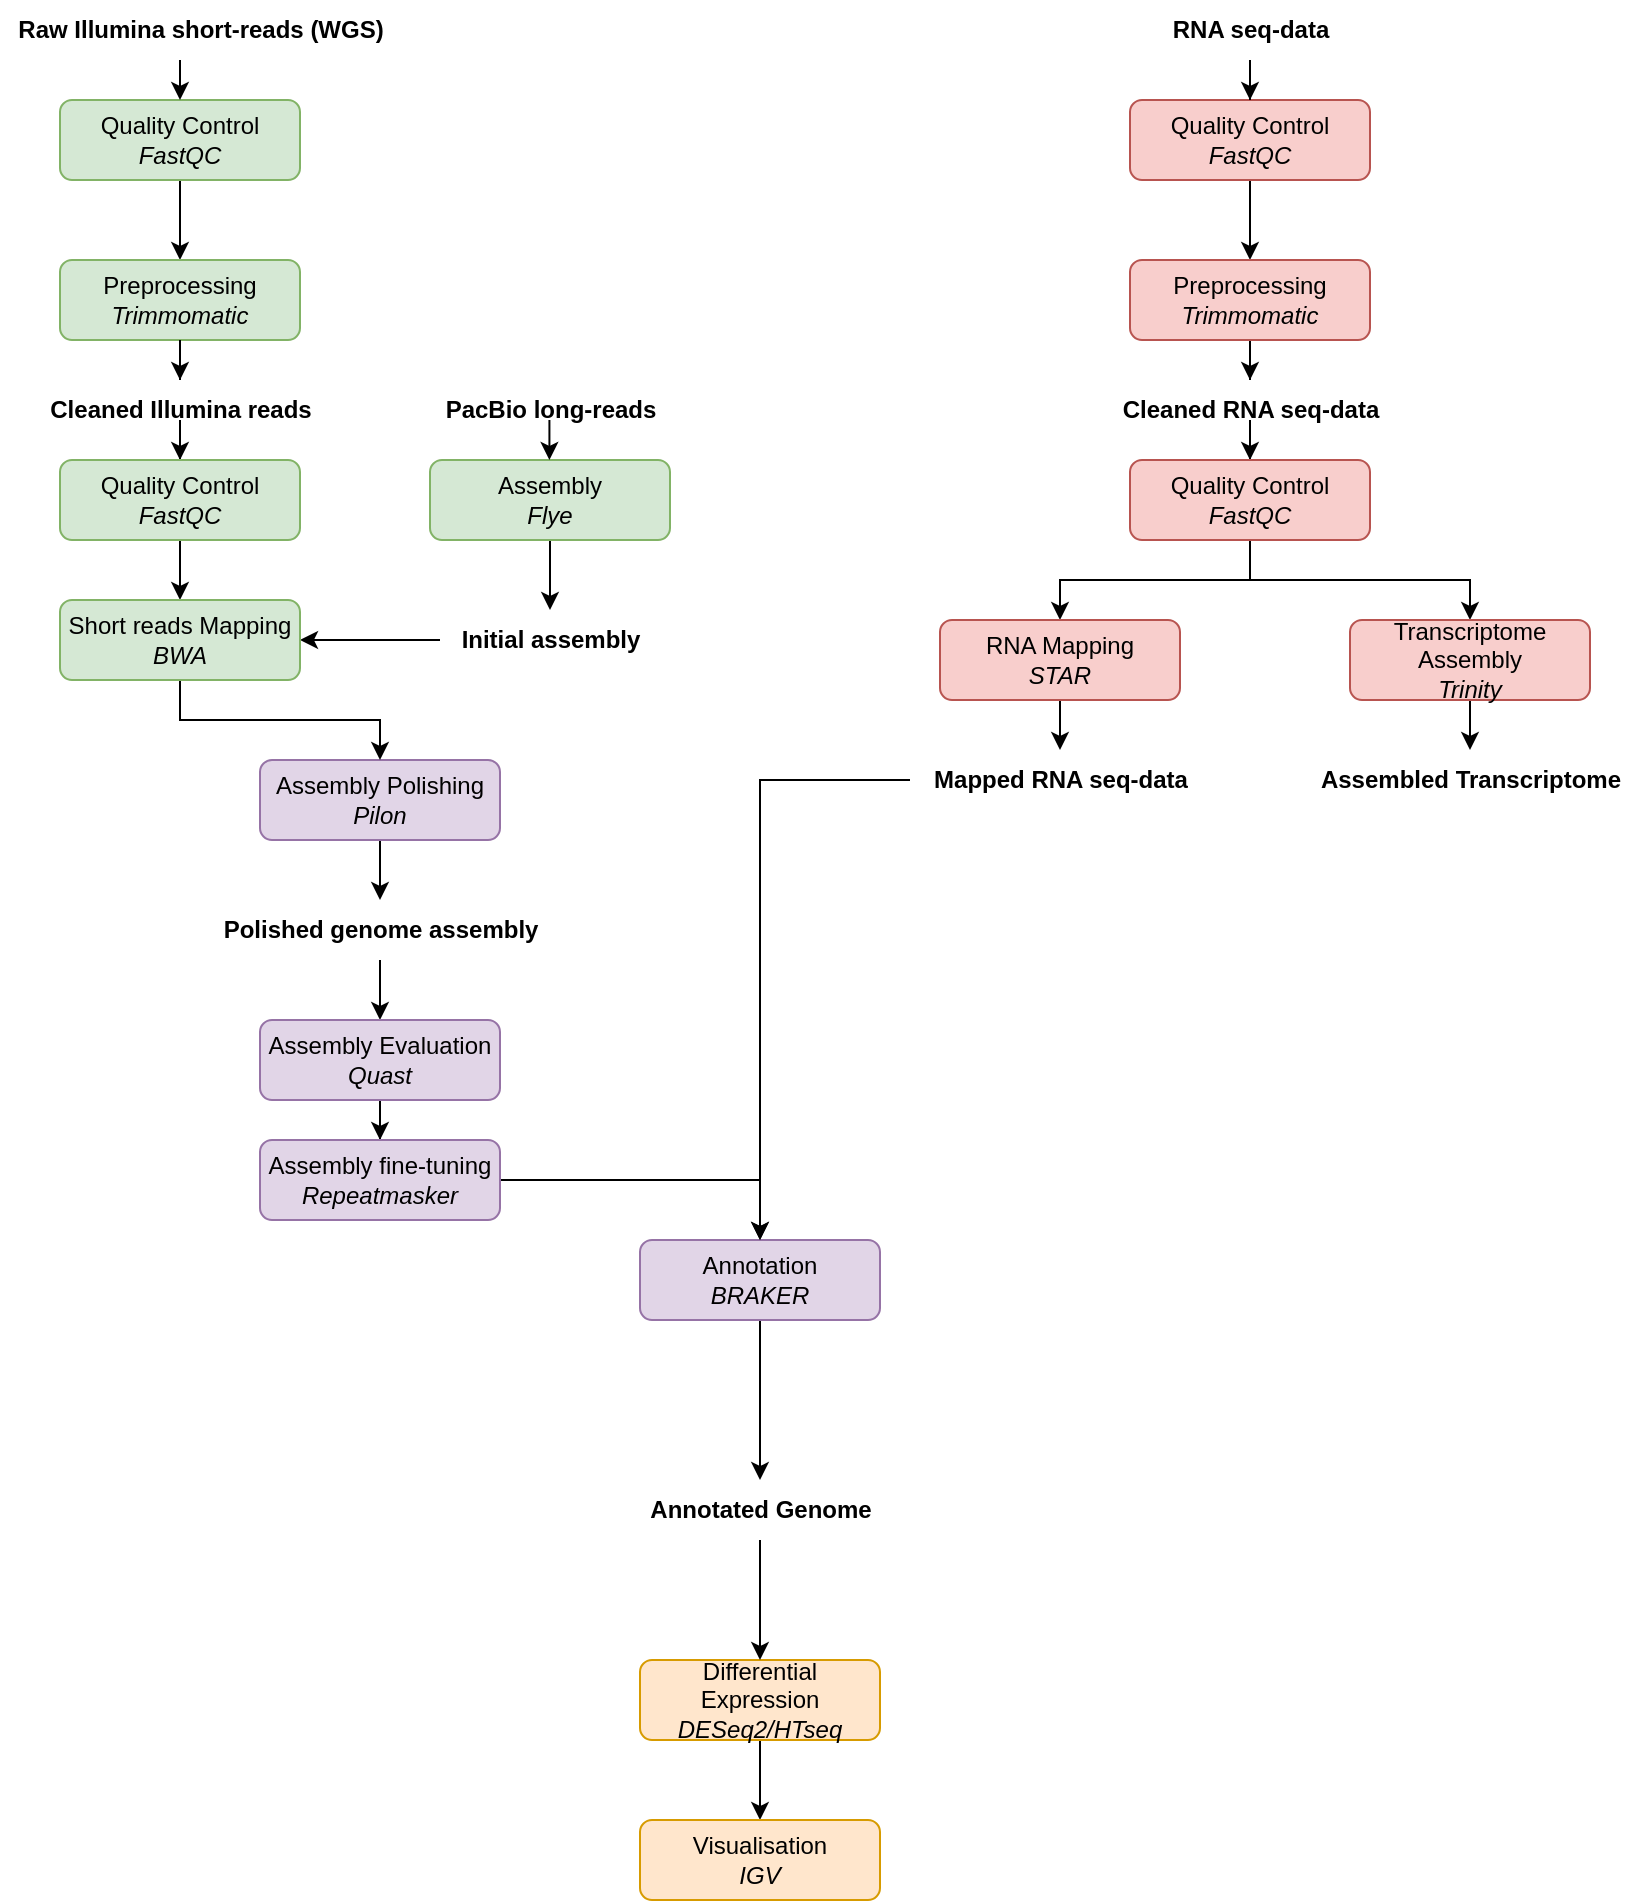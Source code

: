 <mxfile version="24.2.0" type="github">
  <diagram id="C5RBs43oDa-KdzZeNtuy" name="Page-1">
    <mxGraphModel dx="944" dy="593" grid="1" gridSize="10" guides="1" tooltips="1" connect="1" arrows="1" fold="1" page="1" pageScale="1" pageWidth="827" pageHeight="1169" math="0" shadow="0">
      <root>
        <mxCell id="WIyWlLk6GJQsqaUBKTNV-0" />
        <mxCell id="WIyWlLk6GJQsqaUBKTNV-1" parent="WIyWlLk6GJQsqaUBKTNV-0" />
        <mxCell id="cAOWCEoVTnvoUcEwPBtx-7" value="" style="edgeStyle=orthogonalEdgeStyle;rounded=0;orthogonalLoop=1;jettySize=auto;html=1;" parent="WIyWlLk6GJQsqaUBKTNV-1" source="WIyWlLk6GJQsqaUBKTNV-3" target="cAOWCEoVTnvoUcEwPBtx-2" edge="1">
          <mxGeometry relative="1" as="geometry" />
        </mxCell>
        <mxCell id="WIyWlLk6GJQsqaUBKTNV-3" value="&lt;div&gt;Quality Control&lt;br&gt;&lt;/div&gt;&lt;i&gt;FastQC&lt;/i&gt;" style="rounded=1;whiteSpace=wrap;html=1;fontSize=12;glass=0;strokeWidth=1;shadow=0;fillColor=#d5e8d4;strokeColor=#82b366;" parent="WIyWlLk6GJQsqaUBKTNV-1" vertex="1">
          <mxGeometry x="160" y="80" width="120" height="40" as="geometry" />
        </mxCell>
        <mxCell id="cAOWCEoVTnvoUcEwPBtx-24" value="" style="edgeStyle=orthogonalEdgeStyle;rounded=0;orthogonalLoop=1;jettySize=auto;html=1;" parent="WIyWlLk6GJQsqaUBKTNV-1" source="cAOWCEoVTnvoUcEwPBtx-0" edge="1">
          <mxGeometry relative="1" as="geometry">
            <mxPoint x="220" y="80" as="targetPoint" />
            <Array as="points">
              <mxPoint x="220" y="50" />
              <mxPoint x="220" y="50" />
            </Array>
          </mxGeometry>
        </mxCell>
        <mxCell id="cAOWCEoVTnvoUcEwPBtx-0" value="&lt;b&gt;Raw Illumina short-reads (WGS)&lt;/b&gt;" style="text;html=1;align=center;verticalAlign=middle;resizable=0;points=[];autosize=1;strokeColor=none;fillColor=none;" parent="WIyWlLk6GJQsqaUBKTNV-1" vertex="1">
          <mxGeometry x="130" y="30" width="200" height="30" as="geometry" />
        </mxCell>
        <mxCell id="cAOWCEoVTnvoUcEwPBtx-9" value="" style="edgeStyle=orthogonalEdgeStyle;rounded=0;orthogonalLoop=1;jettySize=auto;html=1;" parent="WIyWlLk6GJQsqaUBKTNV-1" source="cAOWCEoVTnvoUcEwPBtx-10" target="cAOWCEoVTnvoUcEwPBtx-8" edge="1">
          <mxGeometry relative="1" as="geometry" />
        </mxCell>
        <mxCell id="cAOWCEoVTnvoUcEwPBtx-2" value="&lt;div&gt;Preprocessing&lt;br&gt;&lt;/div&gt;&lt;i&gt;Trimmomatic&lt;/i&gt;" style="rounded=1;whiteSpace=wrap;html=1;fontSize=12;glass=0;strokeWidth=1;shadow=0;fillColor=#d5e8d4;strokeColor=#82b366;" parent="WIyWlLk6GJQsqaUBKTNV-1" vertex="1">
          <mxGeometry x="160" y="160" width="120" height="40" as="geometry" />
        </mxCell>
        <mxCell id="0tjXfEq0hj5d_9-VMHzg-2" value="" style="edgeStyle=orthogonalEdgeStyle;rounded=0;orthogonalLoop=1;jettySize=auto;html=1;" edge="1" parent="WIyWlLk6GJQsqaUBKTNV-1" source="cAOWCEoVTnvoUcEwPBtx-8" target="0tjXfEq0hj5d_9-VMHzg-0">
          <mxGeometry relative="1" as="geometry" />
        </mxCell>
        <mxCell id="cAOWCEoVTnvoUcEwPBtx-8" value="&lt;div&gt;Quality Control&lt;br&gt;&lt;/div&gt;&lt;i&gt;FastQC&lt;/i&gt;" style="rounded=1;whiteSpace=wrap;html=1;fontSize=12;glass=0;strokeWidth=1;shadow=0;fillColor=#d5e8d4;strokeColor=#82b366;" parent="WIyWlLk6GJQsqaUBKTNV-1" vertex="1">
          <mxGeometry x="160" y="260" width="120" height="40" as="geometry" />
        </mxCell>
        <mxCell id="cAOWCEoVTnvoUcEwPBtx-50" value="" style="edgeStyle=orthogonalEdgeStyle;rounded=0;orthogonalLoop=1;jettySize=auto;html=1;" parent="WIyWlLk6GJQsqaUBKTNV-1" source="cAOWCEoVTnvoUcEwPBtx-12" target="cAOWCEoVTnvoUcEwPBtx-30" edge="1">
          <mxGeometry relative="1" as="geometry" />
        </mxCell>
        <mxCell id="cAOWCEoVTnvoUcEwPBtx-12" value="&lt;div&gt;Assembly&lt;br&gt;&lt;/div&gt;&lt;i&gt;Flye&lt;/i&gt;" style="rounded=1;whiteSpace=wrap;html=1;fontSize=12;glass=0;strokeWidth=1;shadow=0;fillColor=#d5e8d4;strokeColor=#82b366;" parent="WIyWlLk6GJQsqaUBKTNV-1" vertex="1">
          <mxGeometry x="345" y="260" width="120" height="40" as="geometry" />
        </mxCell>
        <mxCell id="cAOWCEoVTnvoUcEwPBtx-13" value="&lt;b&gt;PacBio long-reads&lt;/b&gt;" style="text;html=1;align=center;verticalAlign=middle;resizable=0;points=[];autosize=1;strokeColor=none;fillColor=none;" parent="WIyWlLk6GJQsqaUBKTNV-1" vertex="1">
          <mxGeometry x="340" y="220" width="130" height="30" as="geometry" />
        </mxCell>
        <mxCell id="cAOWCEoVTnvoUcEwPBtx-55" value="" style="edgeStyle=orthogonalEdgeStyle;rounded=0;orthogonalLoop=1;jettySize=auto;html=1;" parent="WIyWlLk6GJQsqaUBKTNV-1" source="cAOWCEoVTnvoUcEwPBtx-16" edge="1">
          <mxGeometry relative="1" as="geometry">
            <mxPoint x="320" y="480" as="targetPoint" />
          </mxGeometry>
        </mxCell>
        <mxCell id="cAOWCEoVTnvoUcEwPBtx-16" value="&lt;div&gt;Assembly Polishing&lt;br&gt;&lt;/div&gt;&lt;i&gt;Pilon&lt;/i&gt;" style="rounded=1;whiteSpace=wrap;html=1;fontSize=12;glass=0;strokeWidth=1;shadow=0;fillColor=#e1d5e7;strokeColor=#9673a6;" parent="WIyWlLk6GJQsqaUBKTNV-1" vertex="1">
          <mxGeometry x="260" y="410" width="120" height="40" as="geometry" />
        </mxCell>
        <mxCell id="cAOWCEoVTnvoUcEwPBtx-20" value="" style="edgeStyle=orthogonalEdgeStyle;rounded=0;orthogonalLoop=1;jettySize=auto;html=1;" parent="WIyWlLk6GJQsqaUBKTNV-1" source="cAOWCEoVTnvoUcEwPBtx-2" target="cAOWCEoVTnvoUcEwPBtx-10" edge="1">
          <mxGeometry relative="1" as="geometry">
            <mxPoint x="220" y="200" as="sourcePoint" />
            <mxPoint x="220" y="265" as="targetPoint" />
          </mxGeometry>
        </mxCell>
        <mxCell id="cAOWCEoVTnvoUcEwPBtx-10" value="&lt;b&gt;Cleaned Illumina reads&lt;/b&gt;" style="text;html=1;align=center;verticalAlign=middle;resizable=0;points=[];autosize=1;strokeColor=none;fillColor=none;" parent="WIyWlLk6GJQsqaUBKTNV-1" vertex="1">
          <mxGeometry x="145" y="220" width="150" height="30" as="geometry" />
        </mxCell>
        <mxCell id="0tjXfEq0hj5d_9-VMHzg-1" value="" style="edgeStyle=orthogonalEdgeStyle;rounded=0;orthogonalLoop=1;jettySize=auto;html=1;" edge="1" parent="WIyWlLk6GJQsqaUBKTNV-1" source="cAOWCEoVTnvoUcEwPBtx-30" target="0tjXfEq0hj5d_9-VMHzg-0">
          <mxGeometry relative="1" as="geometry">
            <Array as="points">
              <mxPoint x="320" y="350" />
              <mxPoint x="320" y="350" />
            </Array>
          </mxGeometry>
        </mxCell>
        <mxCell id="cAOWCEoVTnvoUcEwPBtx-30" value="&lt;b&gt;Initial assembly&lt;/b&gt;" style="text;html=1;align=center;verticalAlign=middle;resizable=0;points=[];autosize=1;strokeColor=none;fillColor=none;" parent="WIyWlLk6GJQsqaUBKTNV-1" vertex="1">
          <mxGeometry x="350" y="335" width="110" height="30" as="geometry" />
        </mxCell>
        <mxCell id="cAOWCEoVTnvoUcEwPBtx-49" value="" style="edgeStyle=none;orthogonalLoop=1;jettySize=auto;html=1;rounded=0;" parent="WIyWlLk6GJQsqaUBKTNV-1" edge="1">
          <mxGeometry width="100" relative="1" as="geometry">
            <mxPoint x="404.71" y="240" as="sourcePoint" />
            <mxPoint x="404.71" y="260" as="targetPoint" />
            <Array as="points" />
          </mxGeometry>
        </mxCell>
        <mxCell id="cAOWCEoVTnvoUcEwPBtx-58" value="" style="edgeStyle=orthogonalEdgeStyle;rounded=0;orthogonalLoop=1;jettySize=auto;html=1;" parent="WIyWlLk6GJQsqaUBKTNV-1" source="cAOWCEoVTnvoUcEwPBtx-56" target="cAOWCEoVTnvoUcEwPBtx-57" edge="1">
          <mxGeometry relative="1" as="geometry" />
        </mxCell>
        <mxCell id="cAOWCEoVTnvoUcEwPBtx-56" value="&lt;b&gt;Polished genome assembly&lt;/b&gt;" style="text;html=1;align=center;verticalAlign=middle;resizable=0;points=[];autosize=1;strokeColor=none;fillColor=none;" parent="WIyWlLk6GJQsqaUBKTNV-1" vertex="1">
          <mxGeometry x="230" y="480" width="180" height="30" as="geometry" />
        </mxCell>
        <mxCell id="UW_-jwb7laQlxRhLYha5-5" value="" style="edgeStyle=orthogonalEdgeStyle;rounded=0;orthogonalLoop=1;jettySize=auto;html=1;" parent="WIyWlLk6GJQsqaUBKTNV-1" source="cAOWCEoVTnvoUcEwPBtx-57" target="UW_-jwb7laQlxRhLYha5-3" edge="1">
          <mxGeometry relative="1" as="geometry" />
        </mxCell>
        <mxCell id="cAOWCEoVTnvoUcEwPBtx-57" value="&lt;div&gt;Assembly Evaluation&lt;br&gt;&lt;/div&gt;&lt;i&gt;Quast&lt;/i&gt;" style="rounded=1;whiteSpace=wrap;html=1;fontSize=12;glass=0;strokeWidth=1;shadow=0;fillColor=#e1d5e7;strokeColor=#9673a6;" parent="WIyWlLk6GJQsqaUBKTNV-1" vertex="1">
          <mxGeometry x="260" y="540" width="120" height="40" as="geometry" />
        </mxCell>
        <mxCell id="cAOWCEoVTnvoUcEwPBtx-66" value="" style="edgeStyle=orthogonalEdgeStyle;rounded=0;orthogonalLoop=1;jettySize=auto;html=1;" parent="WIyWlLk6GJQsqaUBKTNV-1" source="cAOWCEoVTnvoUcEwPBtx-61" target="cAOWCEoVTnvoUcEwPBtx-65" edge="1">
          <mxGeometry relative="1" as="geometry" />
        </mxCell>
        <mxCell id="cAOWCEoVTnvoUcEwPBtx-61" value="&lt;div&gt;Quality Control&lt;br&gt;&lt;i&gt;FastQC&lt;/i&gt;&lt;br&gt;&lt;/div&gt;&lt;i&gt;&lt;/i&gt;" style="rounded=1;whiteSpace=wrap;html=1;fontSize=12;glass=0;strokeWidth=1;shadow=0;fillColor=#f8cecc;strokeColor=#b85450;" parent="WIyWlLk6GJQsqaUBKTNV-1" vertex="1">
          <mxGeometry x="695" y="80" width="120" height="40" as="geometry" />
        </mxCell>
        <mxCell id="cAOWCEoVTnvoUcEwPBtx-64" value="" style="edgeStyle=orthogonalEdgeStyle;rounded=0;orthogonalLoop=1;jettySize=auto;html=1;" parent="WIyWlLk6GJQsqaUBKTNV-1" source="cAOWCEoVTnvoUcEwPBtx-63" target="cAOWCEoVTnvoUcEwPBtx-61" edge="1">
          <mxGeometry relative="1" as="geometry" />
        </mxCell>
        <mxCell id="cAOWCEoVTnvoUcEwPBtx-63" value="&lt;b&gt;RNA seq-data&lt;/b&gt;" style="text;html=1;align=center;verticalAlign=middle;resizable=0;points=[];autosize=1;strokeColor=none;fillColor=none;" parent="WIyWlLk6GJQsqaUBKTNV-1" vertex="1">
          <mxGeometry x="705" y="30" width="100" height="30" as="geometry" />
        </mxCell>
        <mxCell id="cAOWCEoVTnvoUcEwPBtx-68" value="" style="edgeStyle=orthogonalEdgeStyle;rounded=0;orthogonalLoop=1;jettySize=auto;html=1;" parent="WIyWlLk6GJQsqaUBKTNV-1" source="cAOWCEoVTnvoUcEwPBtx-65" target="cAOWCEoVTnvoUcEwPBtx-67" edge="1">
          <mxGeometry relative="1" as="geometry" />
        </mxCell>
        <mxCell id="cAOWCEoVTnvoUcEwPBtx-65" value="&lt;div&gt;Preprocessing&lt;br&gt;&lt;/div&gt;&lt;i&gt;Trimmomatic&lt;/i&gt;" style="rounded=1;whiteSpace=wrap;html=1;fontSize=12;glass=0;strokeWidth=1;shadow=0;fillColor=#f8cecc;strokeColor=#b85450;" parent="WIyWlLk6GJQsqaUBKTNV-1" vertex="1">
          <mxGeometry x="695" y="160" width="120" height="40" as="geometry" />
        </mxCell>
        <mxCell id="cAOWCEoVTnvoUcEwPBtx-70" value="" style="edgeStyle=orthogonalEdgeStyle;rounded=0;orthogonalLoop=1;jettySize=auto;html=1;" parent="WIyWlLk6GJQsqaUBKTNV-1" source="cAOWCEoVTnvoUcEwPBtx-67" target="cAOWCEoVTnvoUcEwPBtx-69" edge="1">
          <mxGeometry relative="1" as="geometry" />
        </mxCell>
        <mxCell id="cAOWCEoVTnvoUcEwPBtx-67" value="&lt;b&gt;Cleaned RNA seq-data&lt;/b&gt;" style="text;html=1;align=center;verticalAlign=middle;resizable=0;points=[];autosize=1;strokeColor=none;fillColor=none;" parent="WIyWlLk6GJQsqaUBKTNV-1" vertex="1">
          <mxGeometry x="680" y="220" width="150" height="30" as="geometry" />
        </mxCell>
        <mxCell id="cAOWCEoVTnvoUcEwPBtx-72" value="" style="edgeStyle=orthogonalEdgeStyle;rounded=0;orthogonalLoop=1;jettySize=auto;html=1;" parent="WIyWlLk6GJQsqaUBKTNV-1" source="cAOWCEoVTnvoUcEwPBtx-69" target="cAOWCEoVTnvoUcEwPBtx-71" edge="1">
          <mxGeometry relative="1" as="geometry" />
        </mxCell>
        <mxCell id="cAOWCEoVTnvoUcEwPBtx-82" style="edgeStyle=orthogonalEdgeStyle;rounded=0;orthogonalLoop=1;jettySize=auto;html=1;" parent="WIyWlLk6GJQsqaUBKTNV-1" source="cAOWCEoVTnvoUcEwPBtx-69" target="cAOWCEoVTnvoUcEwPBtx-79" edge="1">
          <mxGeometry relative="1" as="geometry" />
        </mxCell>
        <mxCell id="cAOWCEoVTnvoUcEwPBtx-69" value="&lt;div&gt;Quality Control&lt;br&gt;&lt;i&gt;FastQC&lt;/i&gt;&lt;br&gt;&lt;/div&gt;&lt;i&gt;&lt;/i&gt;" style="rounded=1;whiteSpace=wrap;html=1;fontSize=12;glass=0;strokeWidth=1;shadow=0;fillColor=#f8cecc;strokeColor=#b85450;" parent="WIyWlLk6GJQsqaUBKTNV-1" vertex="1">
          <mxGeometry x="695" y="260" width="120" height="40" as="geometry" />
        </mxCell>
        <mxCell id="cAOWCEoVTnvoUcEwPBtx-81" value="" style="edgeStyle=orthogonalEdgeStyle;rounded=0;orthogonalLoop=1;jettySize=auto;html=1;" parent="WIyWlLk6GJQsqaUBKTNV-1" source="cAOWCEoVTnvoUcEwPBtx-71" target="cAOWCEoVTnvoUcEwPBtx-73" edge="1">
          <mxGeometry relative="1" as="geometry" />
        </mxCell>
        <mxCell id="cAOWCEoVTnvoUcEwPBtx-71" value="&lt;div&gt;Transcriptome Assembly&lt;br&gt;&lt;/div&gt;&lt;i&gt;Trinity&lt;/i&gt;" style="rounded=1;whiteSpace=wrap;html=1;fontSize=12;glass=0;strokeWidth=1;shadow=0;fillColor=#f8cecc;strokeColor=#b85450;" parent="WIyWlLk6GJQsqaUBKTNV-1" vertex="1">
          <mxGeometry x="805" y="340" width="120" height="40" as="geometry" />
        </mxCell>
        <mxCell id="cAOWCEoVTnvoUcEwPBtx-73" value="&lt;b&gt;Assembled Transcriptome&lt;/b&gt;" style="text;html=1;align=center;verticalAlign=middle;resizable=0;points=[];autosize=1;strokeColor=none;fillColor=none;" parent="WIyWlLk6GJQsqaUBKTNV-1" vertex="1">
          <mxGeometry x="780" y="405" width="170" height="30" as="geometry" />
        </mxCell>
        <mxCell id="UW_-jwb7laQlxRhLYha5-1" value="" style="edgeStyle=orthogonalEdgeStyle;rounded=0;orthogonalLoop=1;jettySize=auto;html=1;" parent="WIyWlLk6GJQsqaUBKTNV-1" source="cAOWCEoVTnvoUcEwPBtx-77" target="UW_-jwb7laQlxRhLYha5-0" edge="1">
          <mxGeometry relative="1" as="geometry" />
        </mxCell>
        <mxCell id="cAOWCEoVTnvoUcEwPBtx-77" value="&lt;div&gt;Differential Expression&lt;br&gt;&lt;/div&gt;&lt;i&gt;DESeq2/HTseq&lt;/i&gt;" style="rounded=1;whiteSpace=wrap;html=1;fontSize=12;glass=0;strokeWidth=1;shadow=0;fillColor=#ffe6cc;strokeColor=#d79b00;" parent="WIyWlLk6GJQsqaUBKTNV-1" vertex="1">
          <mxGeometry x="450" y="860" width="120" height="40" as="geometry" />
        </mxCell>
        <mxCell id="cAOWCEoVTnvoUcEwPBtx-87" value="" style="edgeStyle=orthogonalEdgeStyle;rounded=0;orthogonalLoop=1;jettySize=auto;html=1;" parent="WIyWlLk6GJQsqaUBKTNV-1" source="cAOWCEoVTnvoUcEwPBtx-79" target="cAOWCEoVTnvoUcEwPBtx-86" edge="1">
          <mxGeometry relative="1" as="geometry" />
        </mxCell>
        <mxCell id="cAOWCEoVTnvoUcEwPBtx-79" value="&lt;div&gt;RNA Mapping&lt;br&gt;&lt;/div&gt;&lt;div&gt;&lt;i&gt;STAR&lt;/i&gt;&lt;/div&gt;" style="rounded=1;whiteSpace=wrap;html=1;fontSize=12;glass=0;strokeWidth=1;shadow=0;fillColor=#f8cecc;strokeColor=#b85450;" parent="WIyWlLk6GJQsqaUBKTNV-1" vertex="1">
          <mxGeometry x="600" y="340" width="120" height="40" as="geometry" />
        </mxCell>
        <mxCell id="cAOWCEoVTnvoUcEwPBtx-90" value="" style="edgeStyle=orthogonalEdgeStyle;rounded=0;orthogonalLoop=1;jettySize=auto;html=1;" parent="WIyWlLk6GJQsqaUBKTNV-1" source="cAOWCEoVTnvoUcEwPBtx-83" target="cAOWCEoVTnvoUcEwPBtx-89" edge="1">
          <mxGeometry relative="1" as="geometry" />
        </mxCell>
        <mxCell id="cAOWCEoVTnvoUcEwPBtx-83" value="&lt;div&gt;Annotation&lt;br&gt;&lt;/div&gt;&lt;i&gt;BRAKER&lt;/i&gt;" style="rounded=1;whiteSpace=wrap;html=1;fontSize=12;glass=0;strokeWidth=1;shadow=0;fillColor=#e1d5e7;strokeColor=#9673a6;" parent="WIyWlLk6GJQsqaUBKTNV-1" vertex="1">
          <mxGeometry x="450" y="650" width="120" height="40" as="geometry" />
        </mxCell>
        <mxCell id="cAOWCEoVTnvoUcEwPBtx-88" style="edgeStyle=orthogonalEdgeStyle;rounded=0;orthogonalLoop=1;jettySize=auto;html=1;entryX=0.5;entryY=0;entryDx=0;entryDy=0;" parent="WIyWlLk6GJQsqaUBKTNV-1" source="cAOWCEoVTnvoUcEwPBtx-86" target="cAOWCEoVTnvoUcEwPBtx-83" edge="1">
          <mxGeometry relative="1" as="geometry" />
        </mxCell>
        <mxCell id="cAOWCEoVTnvoUcEwPBtx-86" value="&lt;b&gt;Mapped RNA seq-data&lt;/b&gt;" style="text;html=1;align=center;verticalAlign=middle;resizable=0;points=[];autosize=1;strokeColor=none;fillColor=none;" parent="WIyWlLk6GJQsqaUBKTNV-1" vertex="1">
          <mxGeometry x="585" y="405" width="150" height="30" as="geometry" />
        </mxCell>
        <mxCell id="cAOWCEoVTnvoUcEwPBtx-100" value="" style="edgeStyle=orthogonalEdgeStyle;rounded=0;orthogonalLoop=1;jettySize=auto;html=1;" parent="WIyWlLk6GJQsqaUBKTNV-1" source="cAOWCEoVTnvoUcEwPBtx-89" target="cAOWCEoVTnvoUcEwPBtx-77" edge="1">
          <mxGeometry relative="1" as="geometry" />
        </mxCell>
        <mxCell id="cAOWCEoVTnvoUcEwPBtx-89" value="&lt;b&gt;Annotated Genome&lt;/b&gt;" style="text;html=1;align=center;verticalAlign=middle;resizable=0;points=[];autosize=1;strokeColor=none;fillColor=none;" parent="WIyWlLk6GJQsqaUBKTNV-1" vertex="1">
          <mxGeometry x="445" y="770" width="130" height="30" as="geometry" />
        </mxCell>
        <mxCell id="UW_-jwb7laQlxRhLYha5-0" value="&lt;div&gt;Visualisation&lt;/div&gt;&lt;div&gt;&lt;i&gt;IGV&lt;/i&gt;&lt;br&gt;&lt;/div&gt;" style="rounded=1;whiteSpace=wrap;html=1;fontSize=12;glass=0;strokeWidth=1;shadow=0;fillColor=#ffe6cc;strokeColor=#d79b00;" parent="WIyWlLk6GJQsqaUBKTNV-1" vertex="1">
          <mxGeometry x="450" y="940" width="120" height="40" as="geometry" />
        </mxCell>
        <mxCell id="UW_-jwb7laQlxRhLYha5-6" style="edgeStyle=orthogonalEdgeStyle;rounded=0;orthogonalLoop=1;jettySize=auto;html=1;entryX=0.5;entryY=0;entryDx=0;entryDy=0;" parent="WIyWlLk6GJQsqaUBKTNV-1" source="UW_-jwb7laQlxRhLYha5-3" target="cAOWCEoVTnvoUcEwPBtx-83" edge="1">
          <mxGeometry relative="1" as="geometry" />
        </mxCell>
        <mxCell id="UW_-jwb7laQlxRhLYha5-3" value="Assembly fine-tuning&lt;br&gt;&lt;i&gt;Repeatmasker&lt;/i&gt;" style="rounded=1;whiteSpace=wrap;html=1;fontSize=12;glass=0;strokeWidth=1;shadow=0;fillColor=#e1d5e7;strokeColor=#9673a6;" parent="WIyWlLk6GJQsqaUBKTNV-1" vertex="1">
          <mxGeometry x="260" y="600" width="120" height="40" as="geometry" />
        </mxCell>
        <mxCell id="0tjXfEq0hj5d_9-VMHzg-6" style="edgeStyle=orthogonalEdgeStyle;rounded=0;orthogonalLoop=1;jettySize=auto;html=1;" edge="1" parent="WIyWlLk6GJQsqaUBKTNV-1" source="0tjXfEq0hj5d_9-VMHzg-0" target="cAOWCEoVTnvoUcEwPBtx-16">
          <mxGeometry relative="1" as="geometry" />
        </mxCell>
        <mxCell id="0tjXfEq0hj5d_9-VMHzg-0" value="&lt;div&gt;Short reads Mapping&lt;/div&gt;&lt;div&gt;&lt;i&gt;BWA&lt;/i&gt;&lt;br&gt;&lt;/div&gt;&lt;i&gt;&lt;/i&gt;" style="rounded=1;whiteSpace=wrap;html=1;fontSize=12;glass=0;strokeWidth=1;shadow=0;fillColor=#d5e8d4;strokeColor=#82b366;" vertex="1" parent="WIyWlLk6GJQsqaUBKTNV-1">
          <mxGeometry x="160" y="330" width="120" height="40" as="geometry" />
        </mxCell>
      </root>
    </mxGraphModel>
  </diagram>
</mxfile>
